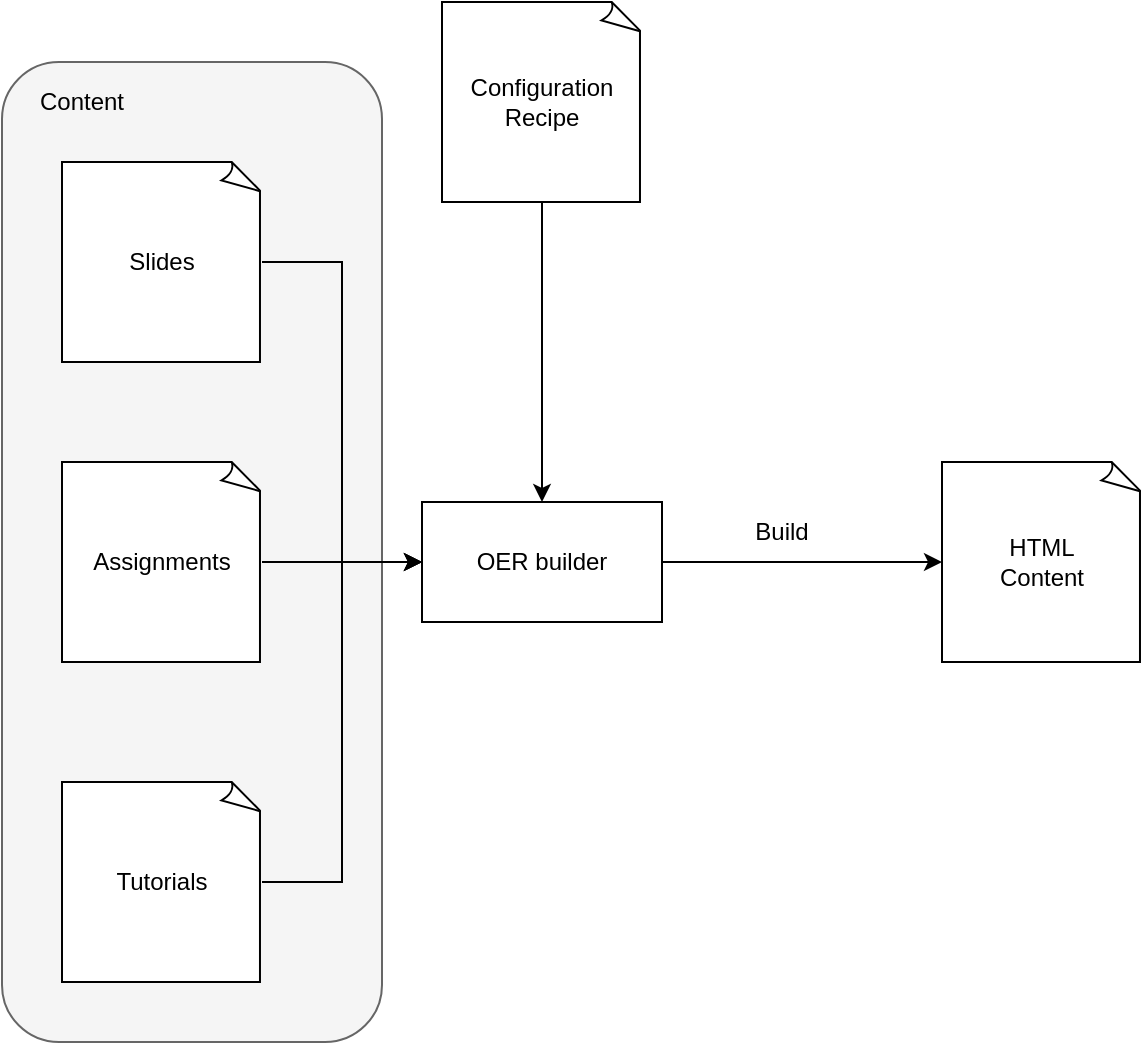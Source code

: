 <mxfile version="21.6.1" type="google" pages="2">
  <diagram name="Page-1" id="tF6fQr84qmL73lSVswnT">
    <mxGraphModel grid="1" page="1" gridSize="10" guides="1" tooltips="1" connect="1" arrows="1" fold="1" pageScale="1" pageWidth="850" pageHeight="1100" math="0" shadow="0">
      <root>
        <mxCell id="0" />
        <mxCell id="1" parent="0" />
        <mxCell id="9hHfENJaURvjJGBGvd49-16" value="" style="rounded=1;whiteSpace=wrap;html=1;fillColor=#f5f5f5;fontColor=#333333;strokeColor=#666666;" vertex="1" parent="1">
          <mxGeometry x="130" y="460" width="190" height="490" as="geometry" />
        </mxCell>
        <mxCell id="9hHfENJaURvjJGBGvd49-11" style="edgeStyle=orthogonalEdgeStyle;rounded=0;orthogonalLoop=1;jettySize=auto;html=1;exitX=0.5;exitY=1;exitDx=0;exitDy=0;exitPerimeter=0;" edge="1" parent="1" source="9hHfENJaURvjJGBGvd49-1" target="9hHfENJaURvjJGBGvd49-5">
          <mxGeometry relative="1" as="geometry" />
        </mxCell>
        <mxCell id="9hHfENJaURvjJGBGvd49-1" value="Configuration&lt;br&gt;Recipe" style="whiteSpace=wrap;html=1;shape=mxgraph.basic.document" vertex="1" parent="1">
          <mxGeometry x="350" y="430" width="100" height="100" as="geometry" />
        </mxCell>
        <mxCell id="9hHfENJaURvjJGBGvd49-10" style="edgeStyle=orthogonalEdgeStyle;rounded=0;orthogonalLoop=1;jettySize=auto;html=1;exitX=1;exitY=0.5;exitDx=0;exitDy=0;exitPerimeter=0;entryX=0;entryY=0.5;entryDx=0;entryDy=0;" edge="1" parent="1" source="9hHfENJaURvjJGBGvd49-2" target="9hHfENJaURvjJGBGvd49-5">
          <mxGeometry relative="1" as="geometry" />
        </mxCell>
        <mxCell id="9hHfENJaURvjJGBGvd49-2" value="&lt;div&gt;Slides&lt;/div&gt;" style="whiteSpace=wrap;html=1;shape=mxgraph.basic.document" vertex="1" parent="1">
          <mxGeometry x="160" y="510" width="100" height="100" as="geometry" />
        </mxCell>
        <mxCell id="9hHfENJaURvjJGBGvd49-9" style="edgeStyle=orthogonalEdgeStyle;rounded=0;orthogonalLoop=1;jettySize=auto;html=1;entryX=0;entryY=0.5;entryDx=0;entryDy=0;" edge="1" parent="1" source="9hHfENJaURvjJGBGvd49-3" target="9hHfENJaURvjJGBGvd49-5">
          <mxGeometry relative="1" as="geometry" />
        </mxCell>
        <mxCell id="9hHfENJaURvjJGBGvd49-3" value="&lt;div&gt;Assignments&lt;/div&gt;" style="whiteSpace=wrap;html=1;shape=mxgraph.basic.document" vertex="1" parent="1">
          <mxGeometry x="160" y="660" width="100" height="100" as="geometry" />
        </mxCell>
        <mxCell id="9hHfENJaURvjJGBGvd49-8" style="edgeStyle=orthogonalEdgeStyle;rounded=0;orthogonalLoop=1;jettySize=auto;html=1;entryX=0;entryY=0.5;entryDx=0;entryDy=0;" edge="1" parent="1" source="9hHfENJaURvjJGBGvd49-4" target="9hHfENJaURvjJGBGvd49-5">
          <mxGeometry relative="1" as="geometry" />
        </mxCell>
        <mxCell id="9hHfENJaURvjJGBGvd49-4" value="Tutorials" style="whiteSpace=wrap;html=1;shape=mxgraph.basic.document" vertex="1" parent="1">
          <mxGeometry x="160" y="820" width="100" height="100" as="geometry" />
        </mxCell>
        <mxCell id="9hHfENJaURvjJGBGvd49-12" style="edgeStyle=orthogonalEdgeStyle;rounded=0;orthogonalLoop=1;jettySize=auto;html=1;exitX=1;exitY=0.5;exitDx=0;exitDy=0;entryX=0;entryY=0.5;entryDx=0;entryDy=0;entryPerimeter=0;" edge="1" parent="1" source="9hHfENJaURvjJGBGvd49-5" target="9hHfENJaURvjJGBGvd49-7">
          <mxGeometry relative="1" as="geometry" />
        </mxCell>
        <mxCell id="9hHfENJaURvjJGBGvd49-5" value="OER builder" style="rounded=0;whiteSpace=wrap;html=1;" vertex="1" parent="1">
          <mxGeometry x="340" y="680" width="120" height="60" as="geometry" />
        </mxCell>
        <mxCell id="9hHfENJaURvjJGBGvd49-7" value="&lt;div&gt;HTML &lt;br&gt;&lt;/div&gt;&lt;div&gt;Content&lt;br&gt;&lt;/div&gt;" style="whiteSpace=wrap;html=1;shape=mxgraph.basic.document" vertex="1" parent="1">
          <mxGeometry x="600" y="660" width="100" height="100" as="geometry" />
        </mxCell>
        <mxCell id="9hHfENJaURvjJGBGvd49-13" value="Build" style="text;html=1;strokeColor=none;fillColor=none;align=center;verticalAlign=middle;whiteSpace=wrap;rounded=0;" vertex="1" parent="1">
          <mxGeometry x="490" y="680" width="60" height="30" as="geometry" />
        </mxCell>
        <mxCell id="9hHfENJaURvjJGBGvd49-17" value="Content" style="text;html=1;strokeColor=none;fillColor=none;align=center;verticalAlign=middle;whiteSpace=wrap;rounded=0;" vertex="1" parent="1">
          <mxGeometry x="140" y="465" width="60" height="30" as="geometry" />
        </mxCell>
      </root>
    </mxGraphModel>
  </diagram>
  <diagram id="H28v7b6OFzwwLpLV5Nqs" name="Page-2">
    <mxGraphModel grid="1" page="1" gridSize="10" guides="1" tooltips="1" connect="1" arrows="1" fold="1" pageScale="1" pageWidth="850" pageHeight="1100" math="0" shadow="0">
      <root>
        <mxCell id="0" />
        <mxCell id="1" parent="0" />
        <mxCell id="UGxO6pM8HRBWtV5IaW5u-2" value="" style="rounded=0;whiteSpace=wrap;html=1;" vertex="1" parent="1">
          <mxGeometry x="100" y="480" width="180" height="80" as="geometry" />
        </mxCell>
        <mxCell id="UGxO6pM8HRBWtV5IaW5u-7" style="edgeStyle=orthogonalEdgeStyle;rounded=0;orthogonalLoop=1;jettySize=auto;html=1;exitX=0.875;exitY=0.5;exitDx=0;exitDy=0;exitPerimeter=0;entryX=0.1;entryY=0.5;entryDx=0;entryDy=0;entryPerimeter=0;" edge="1" parent="1" source="UGxO6pM8HRBWtV5IaW5u-4" target="UGxO6pM8HRBWtV5IaW5u-5">
          <mxGeometry relative="1" as="geometry" />
        </mxCell>
        <mxCell id="UGxO6pM8HRBWtV5IaW5u-4" value="" style="ellipse;shape=cloud;whiteSpace=wrap;html=1;" vertex="1" parent="1">
          <mxGeometry x="400" y="480" width="120" height="80" as="geometry" />
        </mxCell>
        <mxCell id="UGxO6pM8HRBWtV5IaW5u-9" style="edgeStyle=orthogonalEdgeStyle;rounded=0;orthogonalLoop=1;jettySize=auto;html=1;entryX=0.5;entryY=0.074;entryDx=0;entryDy=0;entryPerimeter=0;" edge="1" parent="1" source="UGxO6pM8HRBWtV5IaW5u-5" target="UGxO6pM8HRBWtV5IaW5u-6">
          <mxGeometry relative="1" as="geometry" />
        </mxCell>
        <mxCell id="UGxO6pM8HRBWtV5IaW5u-5" value="" style="ellipse;shape=cloud;whiteSpace=wrap;html=1;" vertex="1" parent="1">
          <mxGeometry x="600" y="480" width="120" height="80" as="geometry" />
        </mxCell>
        <mxCell id="UGxO6pM8HRBWtV5IaW5u-6" value="" style="image;points=[];aspect=fixed;html=1;align=center;shadow=0;dashed=0;image=img/lib/allied_telesis/computer_and_terminals/Server_Desktop.svg;" vertex="1" parent="1">
          <mxGeometry x="638.7" y="626" width="42.6" height="54" as="geometry" />
        </mxCell>
        <mxCell id="UGxO6pM8HRBWtV5IaW5u-10" value="&lt;div&gt;GitLab&lt;/div&gt;" style="text;html=1;strokeColor=none;fillColor=none;align=center;verticalAlign=middle;whiteSpace=wrap;rounded=0;" vertex="1" parent="1">
          <mxGeometry x="630" y="500" width="60" height="30" as="geometry" />
        </mxCell>
        <mxCell id="UGxO6pM8HRBWtV5IaW5u-11" value="&lt;div&gt;vmchecker&lt;/div&gt;&lt;div&gt;API&lt;br&gt;&lt;/div&gt;" style="text;html=1;strokeColor=none;fillColor=none;align=center;verticalAlign=middle;whiteSpace=wrap;rounded=0;" vertex="1" parent="1">
          <mxGeometry x="430" y="505" width="60" height="30" as="geometry" />
        </mxCell>
        <mxCell id="UGxO6pM8HRBWtV5IaW5u-13" style="edgeStyle=orthogonalEdgeStyle;rounded=0;orthogonalLoop=1;jettySize=auto;html=1;exitX=1;exitY=0.5;exitDx=0;exitDy=0;" edge="1" parent="1">
          <mxGeometry relative="1" as="geometry">
            <mxPoint x="280" y="519.5" as="sourcePoint" />
            <mxPoint x="410" y="519.5" as="targetPoint" />
          </mxGeometry>
        </mxCell>
        <mxCell id="UGxO6pM8HRBWtV5IaW5u-14" value="&lt;div&gt;Standalone Frontend/&lt;/div&gt;&lt;div&gt;Moodle&lt;br&gt;&lt;/div&gt;" style="text;html=1;strokeColor=none;fillColor=none;align=center;verticalAlign=middle;whiteSpace=wrap;rounded=0;" vertex="1" parent="1">
          <mxGeometry x="130" y="500" width="120" height="30" as="geometry" />
        </mxCell>
        <mxCell id="UGxO6pM8HRBWtV5IaW5u-15" value="&lt;div&gt;Submit&lt;/div&gt;" style="text;html=1;strokeColor=none;fillColor=none;align=center;verticalAlign=middle;whiteSpace=wrap;rounded=0;" vertex="1" parent="1">
          <mxGeometry x="310" y="490" width="60" height="30" as="geometry" />
        </mxCell>
        <mxCell id="UGxO6pM8HRBWtV5IaW5u-16" value="Poll results" style="text;html=1;strokeColor=none;fillColor=none;align=center;verticalAlign=middle;whiteSpace=wrap;rounded=0;" vertex="1" parent="1">
          <mxGeometry x="310" y="530" width="60" height="30" as="geometry" />
        </mxCell>
        <mxCell id="UGxO6pM8HRBWtV5IaW5u-18" value="" style="shape=cylinder3;whiteSpace=wrap;html=1;boundedLbl=1;backgroundOutline=1;size=15;" vertex="1" parent="1">
          <mxGeometry x="440" y="626" width="50" height="54" as="geometry" />
        </mxCell>
        <mxCell id="UGxO6pM8HRBWtV5IaW5u-22" style="edgeStyle=orthogonalEdgeStyle;rounded=0;orthogonalLoop=1;jettySize=auto;html=1;entryX=0.5;entryY=0.074;entryDx=0;entryDy=0;entryPerimeter=0;" edge="1" parent="1">
          <mxGeometry relative="1" as="geometry">
            <mxPoint x="464.5" y="556" as="sourcePoint" />
            <mxPoint x="464.5" y="626" as="targetPoint" />
          </mxGeometry>
        </mxCell>
        <mxCell id="UGxO6pM8HRBWtV5IaW5u-23" value="Store Result" style="text;html=1;strokeColor=none;fillColor=none;align=center;verticalAlign=middle;whiteSpace=wrap;rounded=0;" vertex="1" parent="1">
          <mxGeometry x="470" y="570" width="60" height="30" as="geometry" />
        </mxCell>
        <mxCell id="UGxO6pM8HRBWtV5IaW5u-24" value="&lt;div&gt;Run&lt;/div&gt;&lt;div&gt;Checker&lt;br&gt;&lt;/div&gt;" style="text;html=1;strokeColor=none;fillColor=none;align=center;verticalAlign=middle;whiteSpace=wrap;rounded=0;" vertex="1" parent="1">
          <mxGeometry x="670" y="570" width="60" height="30" as="geometry" />
        </mxCell>
        <mxCell id="UGxO6pM8HRBWtV5IaW5u-25" value="&lt;div&gt;Submit&lt;/div&gt;" style="text;html=1;strokeColor=none;fillColor=none;align=center;verticalAlign=middle;whiteSpace=wrap;rounded=0;" vertex="1" parent="1">
          <mxGeometry x="530" y="485" width="60" height="30" as="geometry" />
        </mxCell>
        <mxCell id="UGxO6pM8HRBWtV5IaW5u-26" value="Poll results" style="text;html=1;strokeColor=none;fillColor=none;align=center;verticalAlign=middle;whiteSpace=wrap;rounded=0;" vertex="1" parent="1">
          <mxGeometry x="530" y="525" width="60" height="30" as="geometry" />
        </mxCell>
      </root>
    </mxGraphModel>
  </diagram>
</mxfile>
